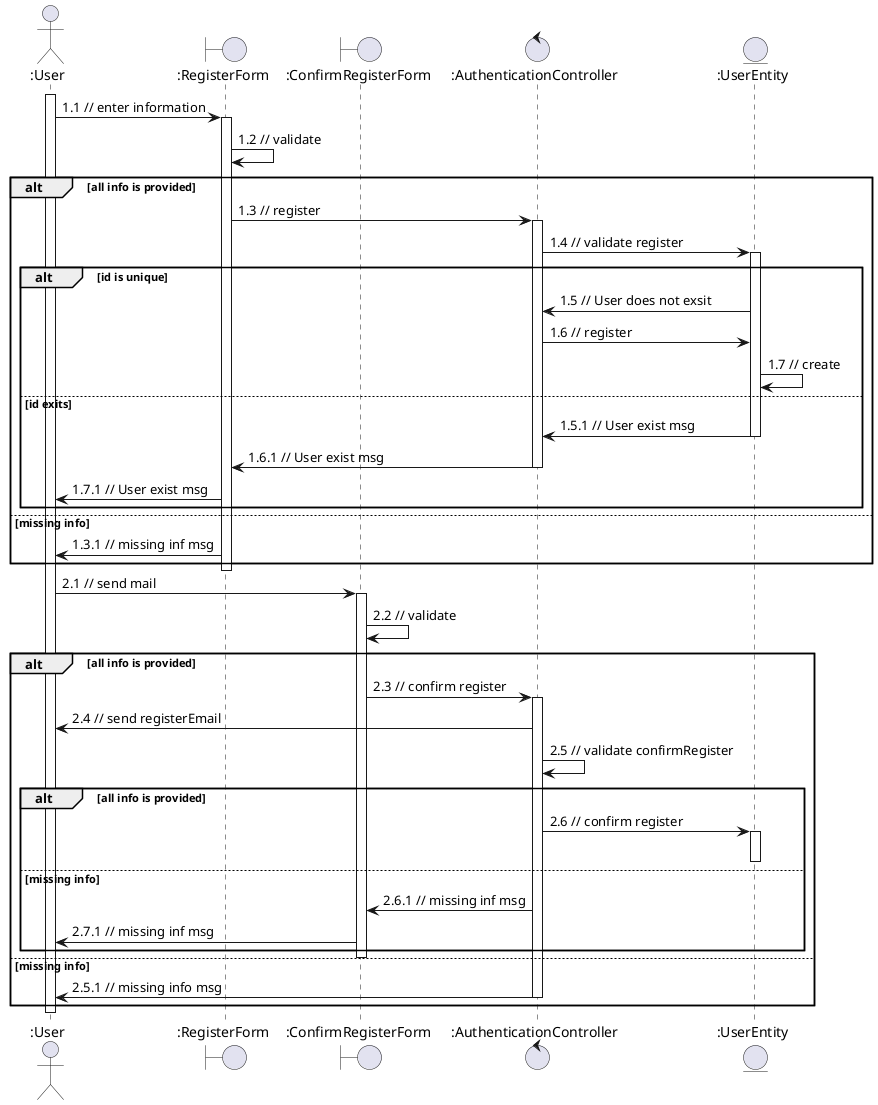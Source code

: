 @startuml
actor ":User"
boundary ":RegisterForm"
boundary ":ConfirmRegisterForm"
control ":AuthenticationController"
entity ":UserEntity"

activate ":User"
":User" -> ":RegisterForm" : 1.1 // enter information
activate ":RegisterForm"
":RegisterForm" -> ":RegisterForm" : 1.2 // validate

alt all info is provided

":RegisterForm" -> ":AuthenticationController" : 1.3 // register
activate ":AuthenticationController"
":AuthenticationController" -> ":UserEntity" : 1.4 // validate register
activate ":UserEntity"

alt id is unique

":UserEntity" -> ":AuthenticationController" : 1.5 // User does not exsit
":AuthenticationController" -> ":UserEntity" : 1.6 // register
":UserEntity" -> ":UserEntity" : 1.7 // create

else id exits

":UserEntity" -> ":AuthenticationController" : 1.5.1 // User exist msg
deactivate ":UserEntity"
":AuthenticationController" -> ":RegisterForm" : 1.6.1 // User exist msg
deactivate ":AuthenticationController"
":RegisterForm" -> ":User" : 1.7.1 // User exist msg
end

else missing info

":RegisterForm" -> ":User" : 1.3.1 // missing inf msg

end
deactivate ":RegisterForm"
":User" -> ":ConfirmRegisterForm" : 2.1 // send mail
activate ":ConfirmRegisterForm"
":ConfirmRegisterForm" -> ":ConfirmRegisterForm" : 2.2 // validate

alt all info is provided

":ConfirmRegisterForm" -> ":AuthenticationController" : 2.3 // confirm register
activate ":AuthenticationController"
":AuthenticationController" -> ":User" : 2.4 // send registerEmail
":AuthenticationController" -> ":AuthenticationController" : 2.5 // validate confirmRegister

alt all info is provided

":AuthenticationController" -> ":UserEntity" : 2.6 // confirm register
activate ":UserEntity"
deactivate ":UserEntity"
else missing info

":AuthenticationController" -> ":ConfirmRegisterForm" : 2.6.1 // missing inf msg
":ConfirmRegisterForm" -> ":User" : 2.7.1 // missing inf msg

end
deactivate ":ConfirmRegisterForm"

else missing info

":AuthenticationController" -> ":User" : 2.5.1 // missing info msg
deactivate ":AuthenticationController"
end
deactivate ":User"
@enduml